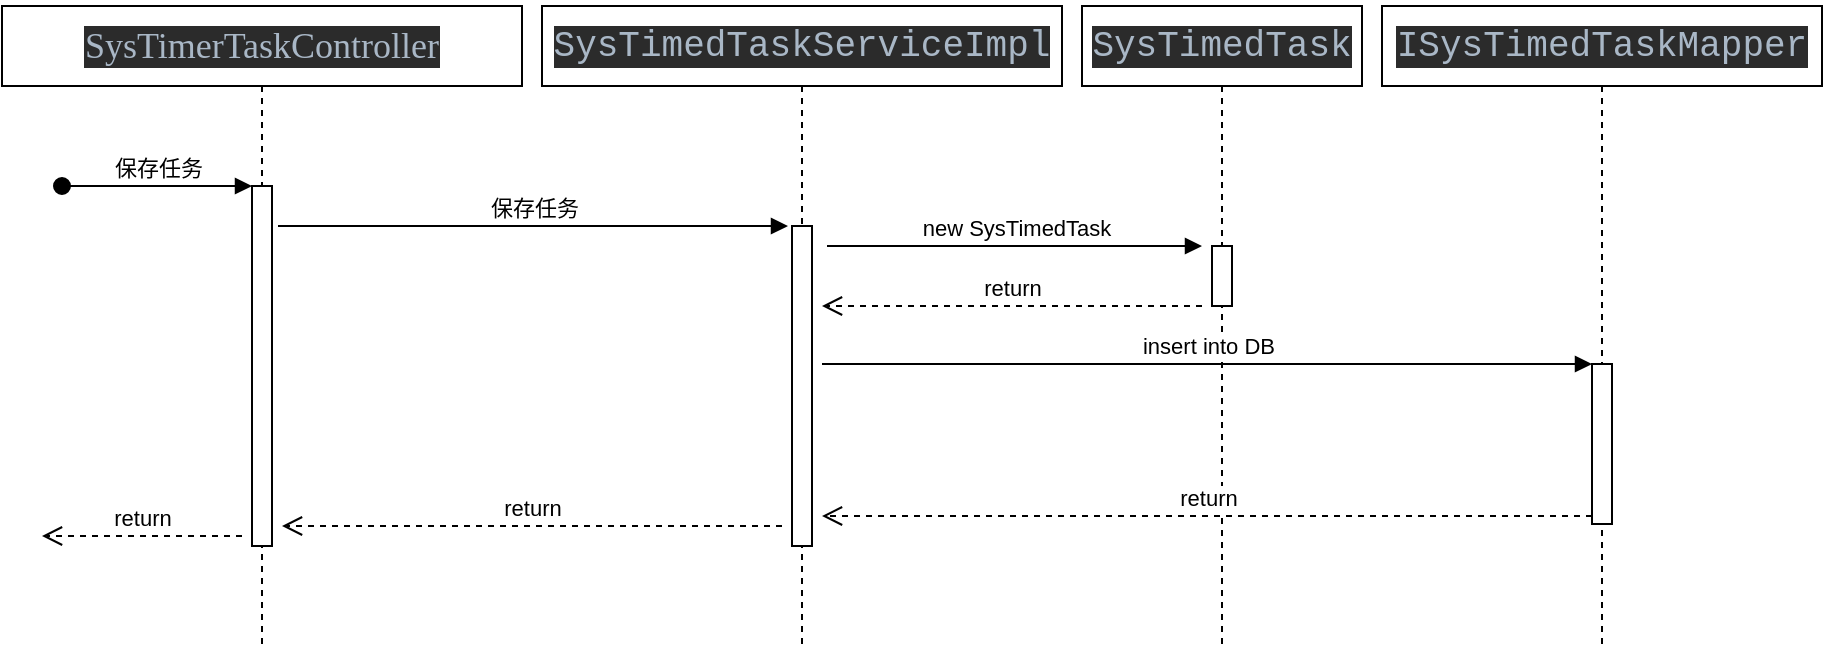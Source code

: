 <mxfile version="12.2.3" type="github" pages="1">
  <diagram id="Y1j2JxJSHhob4d7eZwC8" name="Page-1">
    <mxGraphModel dx="1088" dy="568" grid="1" gridSize="10" guides="1" tooltips="1" connect="1" arrows="1" fold="1" page="1" pageScale="1" pageWidth="827" pageHeight="1169" background="none" math="0" shadow="0">
      <root>
        <mxCell id="0"/>
        <mxCell id="1" parent="0"/>
        <mxCell id="hMOkE8ZEHIGKDhf6UQd2-4" value="&lt;pre style=&quot;background-color: rgb(43 , 43 , 43) ; color: rgb(169 , 183 , 198) ; font-family: &amp;#34;courier new&amp;#34;&quot;&gt;&lt;pre style=&quot;font-family: &amp;#34;courier new&amp;#34;&quot;&gt;&lt;p style=&quot;margin: 0in ; font-family: &amp;#34;calibri&amp;#34;&quot;&gt;&lt;font style=&quot;font-size: 18px&quot;&gt;SysTimerTaskController&lt;/font&gt;&lt;/p&gt;&lt;/pre&gt;&lt;/pre&gt;" style="shape=umlLifeline;perimeter=lifelinePerimeter;whiteSpace=wrap;html=1;container=1;collapsible=0;recursiveResize=0;outlineConnect=0;" vertex="1" parent="1">
          <mxGeometry y="80" width="260" height="320" as="geometry"/>
        </mxCell>
        <mxCell id="hMOkE8ZEHIGKDhf6UQd2-5" value="" style="html=1;points=[];perimeter=orthogonalPerimeter;" vertex="1" parent="hMOkE8ZEHIGKDhf6UQd2-4">
          <mxGeometry x="125" y="90" width="10" height="180" as="geometry"/>
        </mxCell>
        <mxCell id="hMOkE8ZEHIGKDhf6UQd2-6" value="保存任务" style="html=1;verticalAlign=bottom;startArrow=oval;endArrow=block;startSize=8;" edge="1" target="hMOkE8ZEHIGKDhf6UQd2-5" parent="hMOkE8ZEHIGKDhf6UQd2-4">
          <mxGeometry relative="1" as="geometry">
            <mxPoint x="30" y="90" as="sourcePoint"/>
          </mxGeometry>
        </mxCell>
        <mxCell id="hMOkE8ZEHIGKDhf6UQd2-25" value="return" style="html=1;verticalAlign=bottom;endArrow=open;dashed=1;endSize=8;" edge="1" parent="hMOkE8ZEHIGKDhf6UQd2-4">
          <mxGeometry relative="1" as="geometry">
            <mxPoint x="120" y="265" as="sourcePoint"/>
            <mxPoint x="20" y="265" as="targetPoint"/>
          </mxGeometry>
        </mxCell>
        <mxCell id="hMOkE8ZEHIGKDhf6UQd2-7" value="&lt;pre style=&quot;background-color: rgb(43 , 43 , 43)&quot;&gt;&lt;pre&gt;&lt;font color=&quot;#a9b7c6&quot; face=&quot;courier new&quot;&gt;&lt;span style=&quot;font-size: 18px&quot;&gt;SysTimedTaskServiceImpl&lt;/span&gt;&lt;span style=&quot;font-size: 13.5pt&quot;&gt;&lt;br&gt;&lt;/span&gt;&lt;/font&gt;&lt;/pre&gt;&lt;/pre&gt;" style="shape=umlLifeline;perimeter=lifelinePerimeter;whiteSpace=wrap;html=1;container=1;collapsible=0;recursiveResize=0;outlineConnect=0;" vertex="1" parent="1">
          <mxGeometry x="270" y="80" width="260" height="320" as="geometry"/>
        </mxCell>
        <mxCell id="hMOkE8ZEHIGKDhf6UQd2-8" value="" style="html=1;points=[];perimeter=orthogonalPerimeter;" vertex="1" parent="hMOkE8ZEHIGKDhf6UQd2-7">
          <mxGeometry x="125" y="110" width="10" height="160" as="geometry"/>
        </mxCell>
        <mxCell id="hMOkE8ZEHIGKDhf6UQd2-17" value="return" style="html=1;verticalAlign=bottom;endArrow=open;dashed=1;endSize=8;" edge="1" parent="hMOkE8ZEHIGKDhf6UQd2-7">
          <mxGeometry relative="1" as="geometry">
            <mxPoint x="330" y="150" as="sourcePoint"/>
            <mxPoint x="140" y="150" as="targetPoint"/>
          </mxGeometry>
        </mxCell>
        <mxCell id="hMOkE8ZEHIGKDhf6UQd2-24" value="return" style="html=1;verticalAlign=bottom;endArrow=open;dashed=1;endSize=8;" edge="1" parent="hMOkE8ZEHIGKDhf6UQd2-7">
          <mxGeometry relative="1" as="geometry">
            <mxPoint x="120" y="260" as="sourcePoint"/>
            <mxPoint x="-130" y="260" as="targetPoint"/>
          </mxGeometry>
        </mxCell>
        <mxCell id="hMOkE8ZEHIGKDhf6UQd2-10" value="保存任务" style="html=1;verticalAlign=bottom;endArrow=block;entryX=0;entryY=0;entryDx=0;entryDy=0;entryPerimeter=0;" edge="1" parent="1">
          <mxGeometry width="80" relative="1" as="geometry">
            <mxPoint x="138" y="190" as="sourcePoint"/>
            <mxPoint x="393" y="190" as="targetPoint"/>
          </mxGeometry>
        </mxCell>
        <mxCell id="hMOkE8ZEHIGKDhf6UQd2-13" value="&lt;pre style=&quot;background-color: rgb(43 , 43 , 43)&quot;&gt;&lt;font color=&quot;#a9b7c6&quot; face=&quot;courier new&quot;&gt;&lt;span style=&quot;font-size: 18px&quot;&gt;SysTimedTask&lt;/span&gt;&lt;span style=&quot;font-size: 13.5pt&quot;&gt;&lt;br&gt;&lt;/span&gt;&lt;/font&gt;&lt;/pre&gt;" style="shape=umlLifeline;perimeter=lifelinePerimeter;whiteSpace=wrap;html=1;container=1;collapsible=0;recursiveResize=0;outlineConnect=0;" vertex="1" parent="1">
          <mxGeometry x="540" y="80" width="140" height="320" as="geometry"/>
        </mxCell>
        <mxCell id="hMOkE8ZEHIGKDhf6UQd2-15" value="" style="html=1;points=[];perimeter=orthogonalPerimeter;" vertex="1" parent="hMOkE8ZEHIGKDhf6UQd2-13">
          <mxGeometry x="65" y="120" width="10" height="30" as="geometry"/>
        </mxCell>
        <mxCell id="hMOkE8ZEHIGKDhf6UQd2-14" value="new SysTimedTask" style="html=1;verticalAlign=bottom;endArrow=block;" edge="1" parent="1">
          <mxGeometry width="80" relative="1" as="geometry">
            <mxPoint x="412.5" y="200" as="sourcePoint"/>
            <mxPoint x="600" y="200" as="targetPoint"/>
          </mxGeometry>
        </mxCell>
        <mxCell id="hMOkE8ZEHIGKDhf6UQd2-18" value="&lt;pre style=&quot;background-color: rgb(43 , 43 , 43)&quot;&gt;&lt;pre&gt;&lt;font color=&quot;#a9b7c6&quot; face=&quot;courier new&quot;&gt;&lt;span style=&quot;font-size: 18px&quot;&gt;ISysTimedTaskMapper&lt;/span&gt;&lt;/font&gt;&lt;/pre&gt;&lt;/pre&gt;" style="shape=umlLifeline;perimeter=lifelinePerimeter;whiteSpace=wrap;html=1;container=1;collapsible=0;recursiveResize=0;outlineConnect=0;" vertex="1" parent="1">
          <mxGeometry x="690" y="80" width="220" height="320" as="geometry"/>
        </mxCell>
        <mxCell id="hMOkE8ZEHIGKDhf6UQd2-21" value="" style="html=1;points=[];perimeter=orthogonalPerimeter;" vertex="1" parent="hMOkE8ZEHIGKDhf6UQd2-18">
          <mxGeometry x="105" y="179" width="10" height="80" as="geometry"/>
        </mxCell>
        <mxCell id="hMOkE8ZEHIGKDhf6UQd2-22" value="insert into DB" style="html=1;verticalAlign=bottom;endArrow=block;entryX=0;entryY=0;" edge="1" target="hMOkE8ZEHIGKDhf6UQd2-21" parent="hMOkE8ZEHIGKDhf6UQd2-18">
          <mxGeometry relative="1" as="geometry">
            <mxPoint x="-280" y="179" as="sourcePoint"/>
          </mxGeometry>
        </mxCell>
        <mxCell id="hMOkE8ZEHIGKDhf6UQd2-23" value="return" style="html=1;verticalAlign=bottom;endArrow=open;dashed=1;endSize=8;exitX=0;exitY=0.95;" edge="1" source="hMOkE8ZEHIGKDhf6UQd2-21" parent="hMOkE8ZEHIGKDhf6UQd2-18">
          <mxGeometry relative="1" as="geometry">
            <mxPoint x="-280" y="255" as="targetPoint"/>
          </mxGeometry>
        </mxCell>
      </root>
    </mxGraphModel>
  </diagram>
</mxfile>
